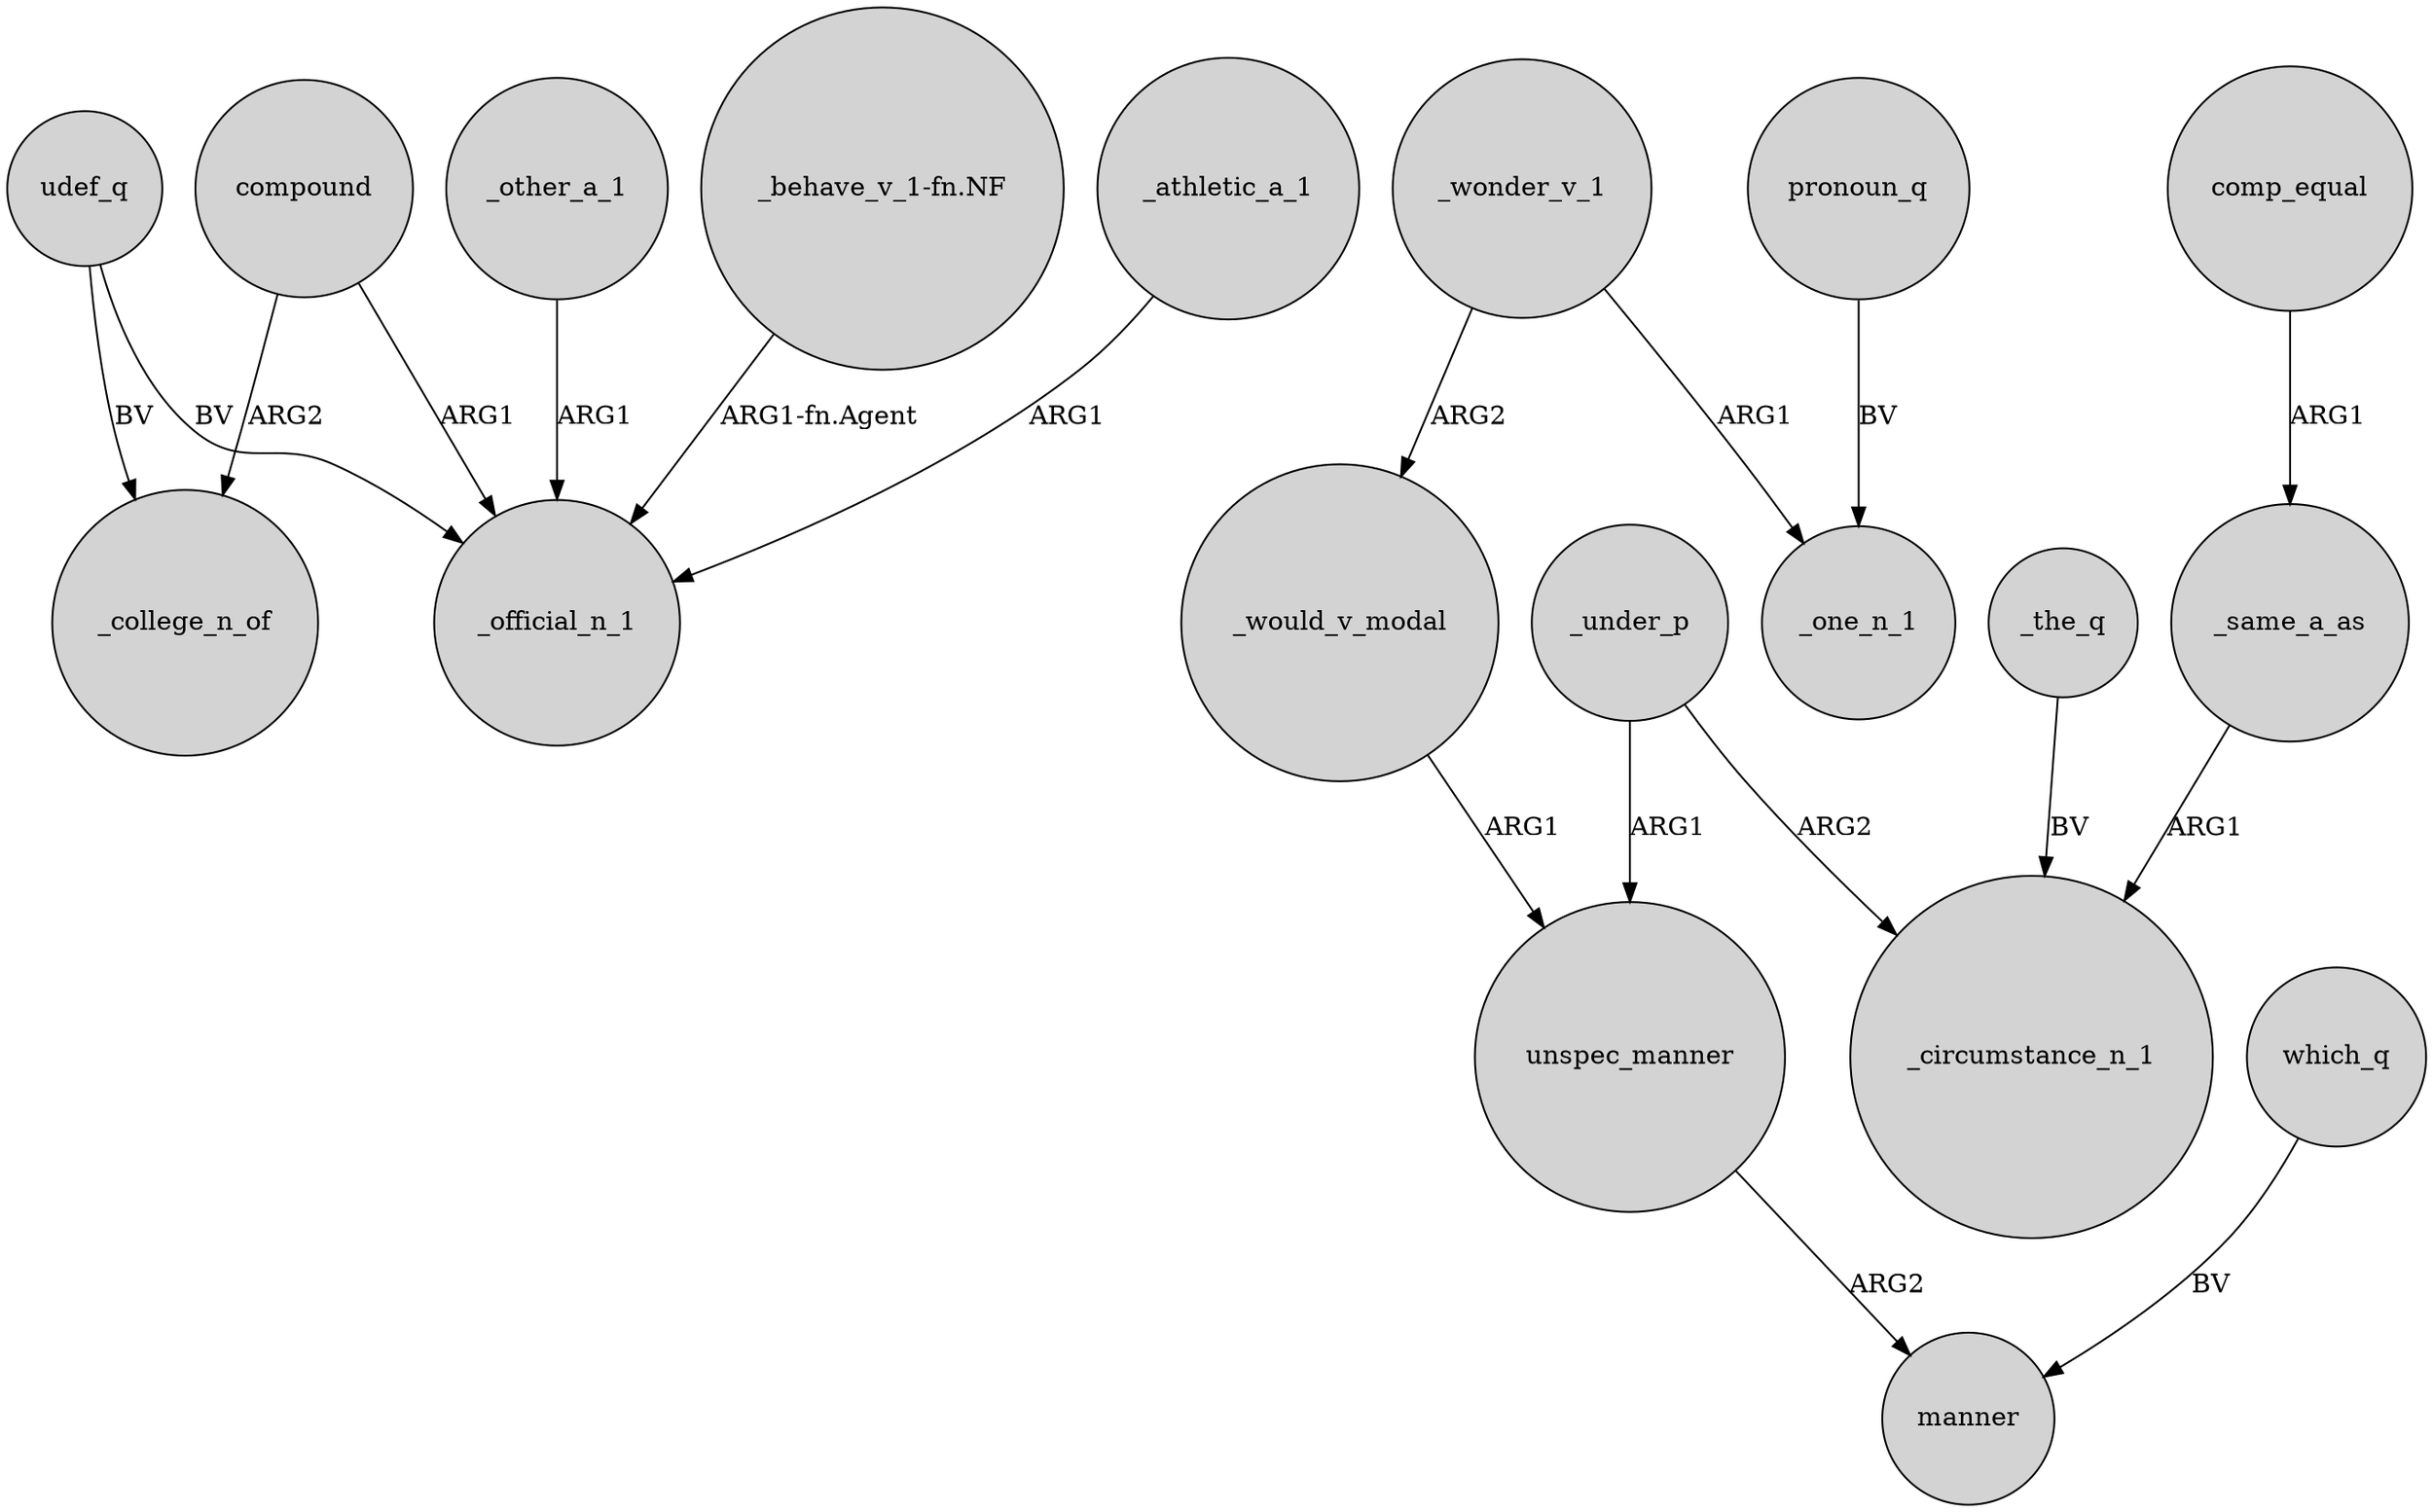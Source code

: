 digraph {
	node [shape=circle style=filled]
	compound -> _official_n_1 [label=ARG1]
	_other_a_1 -> _official_n_1 [label=ARG1]
	_under_p -> unspec_manner [label=ARG1]
	"_behave_v_1-fn.NF" -> _official_n_1 [label="ARG1-fn.Agent"]
	_same_a_as -> _circumstance_n_1 [label=ARG1]
	comp_equal -> _same_a_as [label=ARG1]
	_athletic_a_1 -> _official_n_1 [label=ARG1]
	_wonder_v_1 -> _one_n_1 [label=ARG1]
	udef_q -> _official_n_1 [label=BV]
	compound -> _college_n_of [label=ARG2]
	_wonder_v_1 -> _would_v_modal [label=ARG2]
	which_q -> manner [label=BV]
	_would_v_modal -> unspec_manner [label=ARG1]
	_under_p -> _circumstance_n_1 [label=ARG2]
	unspec_manner -> manner [label=ARG2]
	_the_q -> _circumstance_n_1 [label=BV]
	pronoun_q -> _one_n_1 [label=BV]
	udef_q -> _college_n_of [label=BV]
}
